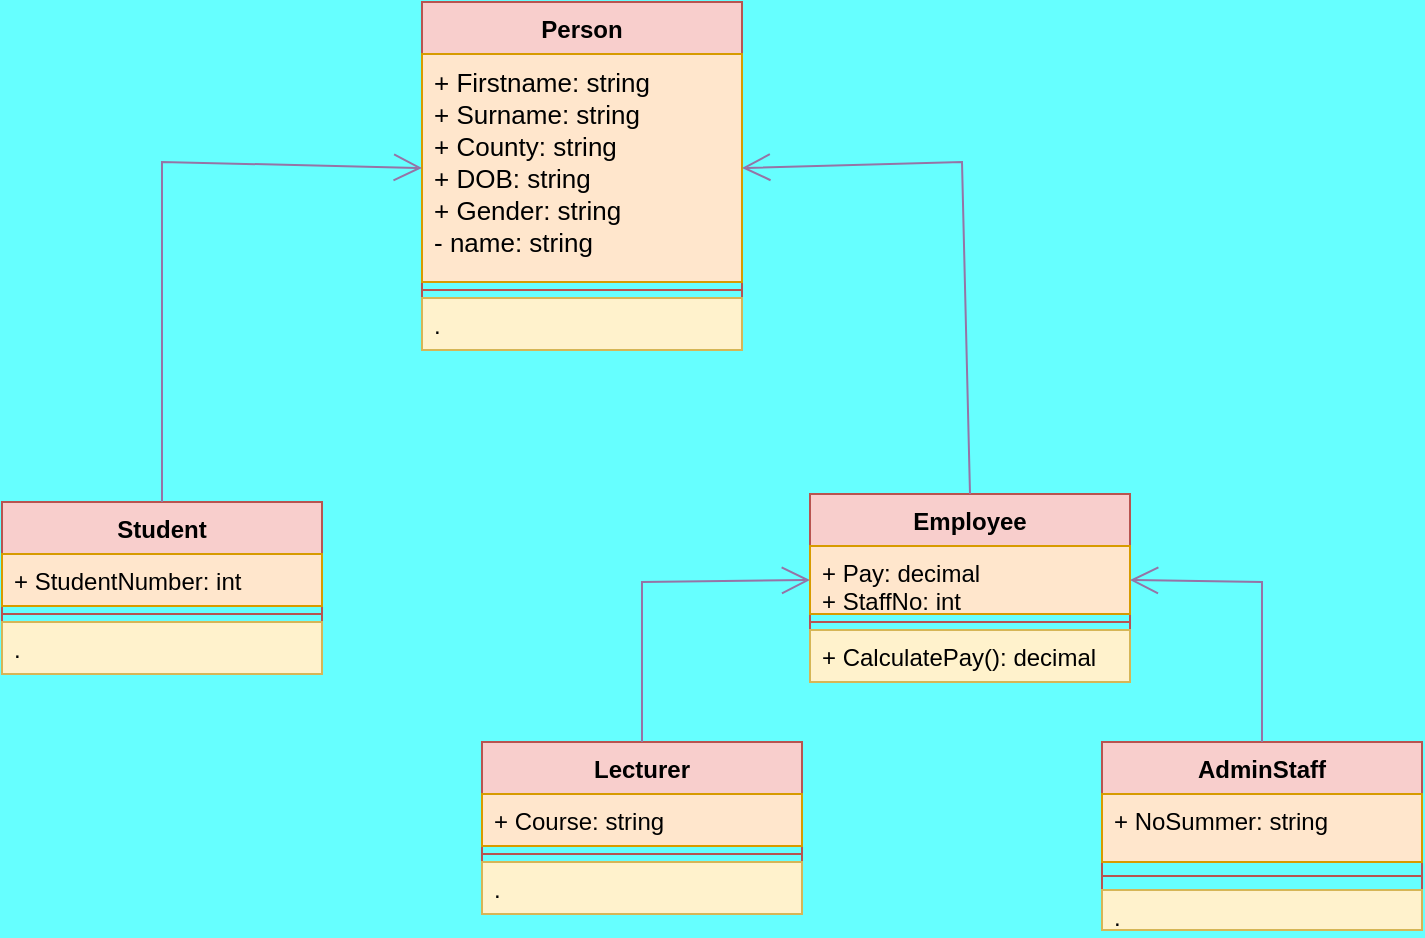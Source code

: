 <mxfile version="20.8.13" type="github">
  <diagram name="Page-1" id="E-1XA3BwEGgBC4YrYr_r">
    <mxGraphModel dx="1050" dy="573" grid="0" gridSize="10" guides="1" tooltips="1" connect="1" arrows="1" fold="1" page="1" pageScale="1" pageWidth="827" pageHeight="1169" background="#66FFFF" math="0" shadow="0">
      <root>
        <mxCell id="0" />
        <mxCell id="1" parent="0" />
        <mxCell id="pAv9HftJm0f2t5HnhgXO-1" value="Person" style="swimlane;fontStyle=1;align=center;verticalAlign=top;childLayout=stackLayout;horizontal=1;startSize=26;horizontalStack=0;resizeParent=1;resizeParentMax=0;resizeLast=0;collapsible=1;marginBottom=0;fillColor=#f8cecc;strokeColor=#b85450;" vertex="1" parent="1">
          <mxGeometry x="220" y="100" width="160" height="174" as="geometry" />
        </mxCell>
        <mxCell id="pAv9HftJm0f2t5HnhgXO-2" value="+ Firstname: string&#xa;+ Surname: string&#xa;+ County: string&#xa;+ DOB: string&#xa;+ Gender: string&#xa;- name: string" style="text;strokeColor=#d79b00;fillColor=#ffe6cc;align=left;verticalAlign=top;spacingLeft=4;spacingRight=4;overflow=hidden;rotatable=0;points=[[0,0.5],[1,0.5]];portConstraint=eastwest;fontSize=13;" vertex="1" parent="pAv9HftJm0f2t5HnhgXO-1">
          <mxGeometry y="26" width="160" height="114" as="geometry" />
        </mxCell>
        <mxCell id="pAv9HftJm0f2t5HnhgXO-3" value="" style="line;strokeWidth=1;fillColor=none;align=left;verticalAlign=middle;spacingTop=-1;spacingLeft=3;spacingRight=3;rotatable=0;labelPosition=right;points=[];portConstraint=eastwest;strokeColor=inherit;" vertex="1" parent="pAv9HftJm0f2t5HnhgXO-1">
          <mxGeometry y="140" width="160" height="8" as="geometry" />
        </mxCell>
        <mxCell id="pAv9HftJm0f2t5HnhgXO-4" value="." style="text;strokeColor=#d6b656;fillColor=#fff2cc;align=left;verticalAlign=top;spacingLeft=4;spacingRight=4;overflow=hidden;rotatable=0;points=[[0,0.5],[1,0.5]];portConstraint=eastwest;" vertex="1" parent="pAv9HftJm0f2t5HnhgXO-1">
          <mxGeometry y="148" width="160" height="26" as="geometry" />
        </mxCell>
        <mxCell id="pAv9HftJm0f2t5HnhgXO-5" value="Student" style="swimlane;fontStyle=1;align=center;verticalAlign=top;childLayout=stackLayout;horizontal=1;startSize=26;horizontalStack=0;resizeParent=1;resizeParentMax=0;resizeLast=0;collapsible=1;marginBottom=0;fillColor=#f8cecc;strokeColor=#b85450;" vertex="1" parent="1">
          <mxGeometry x="10" y="350" width="160" height="86" as="geometry" />
        </mxCell>
        <mxCell id="pAv9HftJm0f2t5HnhgXO-6" value="+ StudentNumber: int" style="text;strokeColor=#d79b00;fillColor=#ffe6cc;align=left;verticalAlign=top;spacingLeft=4;spacingRight=4;overflow=hidden;rotatable=0;points=[[0,0.5],[1,0.5]];portConstraint=eastwest;" vertex="1" parent="pAv9HftJm0f2t5HnhgXO-5">
          <mxGeometry y="26" width="160" height="26" as="geometry" />
        </mxCell>
        <mxCell id="pAv9HftJm0f2t5HnhgXO-7" value="" style="line;strokeWidth=1;fillColor=none;align=left;verticalAlign=middle;spacingTop=-1;spacingLeft=3;spacingRight=3;rotatable=0;labelPosition=right;points=[];portConstraint=eastwest;strokeColor=inherit;" vertex="1" parent="pAv9HftJm0f2t5HnhgXO-5">
          <mxGeometry y="52" width="160" height="8" as="geometry" />
        </mxCell>
        <mxCell id="pAv9HftJm0f2t5HnhgXO-8" value=".    " style="text;strokeColor=#d6b656;fillColor=#fff2cc;align=left;verticalAlign=top;spacingLeft=4;spacingRight=4;overflow=hidden;rotatable=0;points=[[0,0.5],[1,0.5]];portConstraint=eastwest;" vertex="1" parent="pAv9HftJm0f2t5HnhgXO-5">
          <mxGeometry y="60" width="160" height="26" as="geometry" />
        </mxCell>
        <mxCell id="pAv9HftJm0f2t5HnhgXO-9" value="" style="endArrow=open;endFill=1;endSize=12;html=1;rounded=0;entryX=0;entryY=0.5;entryDx=0;entryDy=0;exitX=0.5;exitY=0;exitDx=0;exitDy=0;fillColor=#e1d5e7;strokeColor=#9673a6;" edge="1" parent="1" source="pAv9HftJm0f2t5HnhgXO-5" target="pAv9HftJm0f2t5HnhgXO-2">
          <mxGeometry width="160" relative="1" as="geometry">
            <mxPoint x="130" y="310" as="sourcePoint" />
            <mxPoint x="490" y="300" as="targetPoint" />
            <Array as="points">
              <mxPoint x="90" y="180" />
            </Array>
          </mxGeometry>
        </mxCell>
        <mxCell id="pAv9HftJm0f2t5HnhgXO-14" value="Lecturer" style="swimlane;fontStyle=1;align=center;verticalAlign=top;childLayout=stackLayout;horizontal=1;startSize=26;horizontalStack=0;resizeParent=1;resizeParentMax=0;resizeLast=0;collapsible=1;marginBottom=0;fillColor=#f8cecc;strokeColor=#b85450;" vertex="1" parent="1">
          <mxGeometry x="250" y="470" width="160" height="86" as="geometry" />
        </mxCell>
        <mxCell id="pAv9HftJm0f2t5HnhgXO-15" value="+ Course: string" style="text;strokeColor=#d79b00;fillColor=#ffe6cc;align=left;verticalAlign=top;spacingLeft=4;spacingRight=4;overflow=hidden;rotatable=0;points=[[0,0.5],[1,0.5]];portConstraint=eastwest;" vertex="1" parent="pAv9HftJm0f2t5HnhgXO-14">
          <mxGeometry y="26" width="160" height="26" as="geometry" />
        </mxCell>
        <mxCell id="pAv9HftJm0f2t5HnhgXO-16" value="" style="line;strokeWidth=1;fillColor=none;align=left;verticalAlign=middle;spacingTop=-1;spacingLeft=3;spacingRight=3;rotatable=0;labelPosition=right;points=[];portConstraint=eastwest;strokeColor=inherit;" vertex="1" parent="pAv9HftJm0f2t5HnhgXO-14">
          <mxGeometry y="52" width="160" height="8" as="geometry" />
        </mxCell>
        <mxCell id="pAv9HftJm0f2t5HnhgXO-17" value=".    " style="text;strokeColor=#d6b656;fillColor=#fff2cc;align=left;verticalAlign=top;spacingLeft=4;spacingRight=4;overflow=hidden;rotatable=0;points=[[0,0.5],[1,0.5]];portConstraint=eastwest;" vertex="1" parent="pAv9HftJm0f2t5HnhgXO-14">
          <mxGeometry y="60" width="160" height="26" as="geometry" />
        </mxCell>
        <mxCell id="pAv9HftJm0f2t5HnhgXO-18" value="AdminStaff" style="swimlane;fontStyle=1;align=center;verticalAlign=top;childLayout=stackLayout;horizontal=1;startSize=26;horizontalStack=0;resizeParent=1;resizeParentMax=0;resizeLast=0;collapsible=1;marginBottom=0;fillColor=#f8cecc;strokeColor=#b85450;" vertex="1" parent="1">
          <mxGeometry x="560" y="470" width="160" height="94" as="geometry" />
        </mxCell>
        <mxCell id="pAv9HftJm0f2t5HnhgXO-19" value="+ NoSummer: string" style="text;strokeColor=#d79b00;fillColor=#ffe6cc;align=left;verticalAlign=top;spacingLeft=4;spacingRight=4;overflow=hidden;rotatable=0;points=[[0,0.5],[1,0.5]];portConstraint=eastwest;" vertex="1" parent="pAv9HftJm0f2t5HnhgXO-18">
          <mxGeometry y="26" width="160" height="34" as="geometry" />
        </mxCell>
        <mxCell id="pAv9HftJm0f2t5HnhgXO-20" value="" style="line;strokeWidth=1;fillColor=none;align=left;verticalAlign=middle;spacingTop=-1;spacingLeft=3;spacingRight=3;rotatable=0;labelPosition=right;points=[];portConstraint=eastwest;strokeColor=inherit;" vertex="1" parent="pAv9HftJm0f2t5HnhgXO-18">
          <mxGeometry y="60" width="160" height="14" as="geometry" />
        </mxCell>
        <mxCell id="pAv9HftJm0f2t5HnhgXO-21" value=".    " style="text;strokeColor=#d6b656;fillColor=#fff2cc;align=left;verticalAlign=top;spacingLeft=4;spacingRight=4;overflow=hidden;rotatable=0;points=[[0,0.5],[1,0.5]];portConstraint=eastwest;" vertex="1" parent="pAv9HftJm0f2t5HnhgXO-18">
          <mxGeometry y="74" width="160" height="20" as="geometry" />
        </mxCell>
        <mxCell id="pAv9HftJm0f2t5HnhgXO-24" value="Employee" style="swimlane;fontStyle=1;align=center;verticalAlign=top;childLayout=stackLayout;horizontal=1;startSize=26;horizontalStack=0;resizeParent=1;resizeParentMax=0;resizeLast=0;collapsible=1;marginBottom=0;fillColor=#f8cecc;strokeColor=#b85450;" vertex="1" parent="1">
          <mxGeometry x="414" y="346" width="160" height="94" as="geometry" />
        </mxCell>
        <mxCell id="pAv9HftJm0f2t5HnhgXO-25" value="+ Pay: decimal&#xa;+ StaffNo: int" style="text;strokeColor=#d79b00;fillColor=#ffe6cc;align=left;verticalAlign=top;spacingLeft=4;spacingRight=4;overflow=hidden;rotatable=0;points=[[0,0.5],[1,0.5]];portConstraint=eastwest;" vertex="1" parent="pAv9HftJm0f2t5HnhgXO-24">
          <mxGeometry y="26" width="160" height="34" as="geometry" />
        </mxCell>
        <mxCell id="pAv9HftJm0f2t5HnhgXO-26" value="" style="line;strokeWidth=1;fillColor=none;align=left;verticalAlign=middle;spacingTop=-1;spacingLeft=3;spacingRight=3;rotatable=0;labelPosition=right;points=[];portConstraint=eastwest;strokeColor=inherit;" vertex="1" parent="pAv9HftJm0f2t5HnhgXO-24">
          <mxGeometry y="60" width="160" height="8" as="geometry" />
        </mxCell>
        <mxCell id="pAv9HftJm0f2t5HnhgXO-27" value="+ CalculatePay(): decimal" style="text;strokeColor=#d6b656;fillColor=#fff2cc;align=left;verticalAlign=top;spacingLeft=4;spacingRight=4;overflow=hidden;rotatable=0;points=[[0,0.5],[1,0.5]];portConstraint=eastwest;" vertex="1" parent="pAv9HftJm0f2t5HnhgXO-24">
          <mxGeometry y="68" width="160" height="26" as="geometry" />
        </mxCell>
        <mxCell id="pAv9HftJm0f2t5HnhgXO-28" value="" style="endArrow=open;endFill=1;endSize=12;html=1;rounded=0;exitX=0.5;exitY=0;exitDx=0;exitDy=0;entryX=1;entryY=0.5;entryDx=0;entryDy=0;fillColor=#e1d5e7;strokeColor=#9673a6;" edge="1" parent="1" source="pAv9HftJm0f2t5HnhgXO-18" target="pAv9HftJm0f2t5HnhgXO-25">
          <mxGeometry width="160" relative="1" as="geometry">
            <mxPoint x="330" y="320" as="sourcePoint" />
            <mxPoint x="490" y="320" as="targetPoint" />
            <Array as="points">
              <mxPoint x="640" y="390" />
            </Array>
          </mxGeometry>
        </mxCell>
        <mxCell id="pAv9HftJm0f2t5HnhgXO-29" value="" style="endArrow=open;endFill=1;endSize=12;html=1;rounded=0;exitX=0.5;exitY=0;exitDx=0;exitDy=0;entryX=0;entryY=0.5;entryDx=0;entryDy=0;fillColor=#e1d5e7;strokeColor=#9673a6;" edge="1" parent="1" source="pAv9HftJm0f2t5HnhgXO-14" target="pAv9HftJm0f2t5HnhgXO-25">
          <mxGeometry width="160" relative="1" as="geometry">
            <mxPoint x="330" y="320" as="sourcePoint" />
            <mxPoint x="490" y="320" as="targetPoint" />
            <Array as="points">
              <mxPoint x="330" y="390" />
            </Array>
          </mxGeometry>
        </mxCell>
        <mxCell id="pAv9HftJm0f2t5HnhgXO-30" value="" style="endArrow=open;endFill=1;endSize=12;html=1;rounded=0;exitX=0.5;exitY=0;exitDx=0;exitDy=0;entryX=1;entryY=0.5;entryDx=0;entryDy=0;fillColor=#e1d5e7;strokeColor=#9673a6;" edge="1" parent="1" source="pAv9HftJm0f2t5HnhgXO-24" target="pAv9HftJm0f2t5HnhgXO-2">
          <mxGeometry width="160" relative="1" as="geometry">
            <mxPoint x="330" y="320" as="sourcePoint" />
            <mxPoint x="490" y="320" as="targetPoint" />
            <Array as="points">
              <mxPoint x="490" y="180" />
            </Array>
          </mxGeometry>
        </mxCell>
      </root>
    </mxGraphModel>
  </diagram>
</mxfile>
